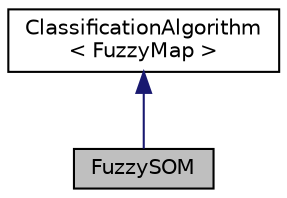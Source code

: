 digraph "FuzzySOM"
{
  edge [fontname="Helvetica",fontsize="10",labelfontname="Helvetica",labelfontsize="10"];
  node [fontname="Helvetica",fontsize="10",shape=record];
  Node0 [label="FuzzySOM",height=0.2,width=0.4,color="black", fillcolor="grey75", style="filled", fontcolor="black"];
  Node1 -> Node0 [dir="back",color="midnightblue",fontsize="10",style="solid",fontname="Helvetica"];
  Node1 [label="ClassificationAlgorithm\l\< FuzzyMap \>",height=0.2,width=0.4,color="black", fillcolor="white", style="filled",URL="$classClassificationAlgorithm.html"];
}
